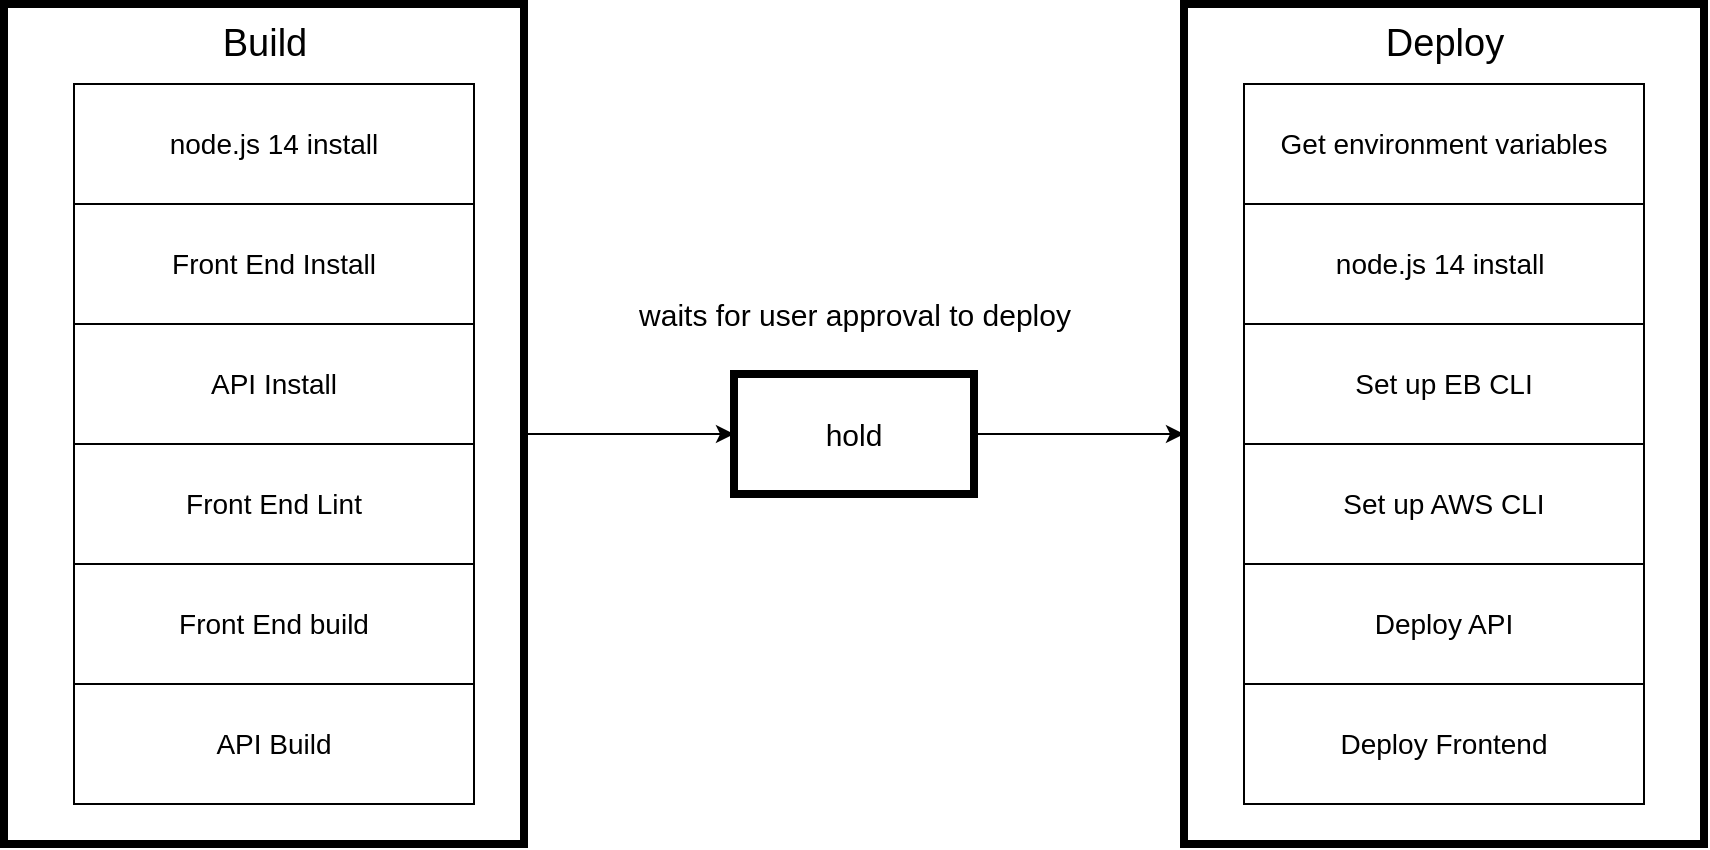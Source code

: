 <mxfile version="20.8.17" type="device"><diagram name="Page-1" id="9PTQw1-ysnfO8cv9TTpf"><mxGraphModel dx="2085" dy="646" grid="1" gridSize="10" guides="1" tooltips="1" connect="1" arrows="1" fold="1" page="1" pageScale="1" pageWidth="850" pageHeight="1100" math="0" shadow="0"><root><mxCell id="0"/><mxCell id="1" parent="0"/><mxCell id="wt1e39lO-clv7RnY2tNU-2" value="&lt;font style=&quot;font-size: 14px;&quot;&gt;Front End Install&lt;/font&gt;" style="rounded=0;whiteSpace=wrap;html=1;" vertex="1" parent="1"><mxGeometry x="35" y="140" width="200" height="60" as="geometry"/></mxCell><mxCell id="wt1e39lO-clv7RnY2tNU-3" value="&lt;font style=&quot;font-size: 14px;&quot;&gt;API Install&lt;/font&gt;" style="rounded=0;whiteSpace=wrap;html=1;" vertex="1" parent="1"><mxGeometry x="35" y="200" width="200" height="60" as="geometry"/></mxCell><mxCell id="wt1e39lO-clv7RnY2tNU-4" value="&lt;font style=&quot;font-size: 14px;&quot;&gt;Front End Lint&lt;/font&gt;" style="rounded=0;whiteSpace=wrap;html=1;" vertex="1" parent="1"><mxGeometry x="35" y="260" width="200" height="60" as="geometry"/></mxCell><mxCell id="wt1e39lO-clv7RnY2tNU-11" style="edgeStyle=orthogonalEdgeStyle;rounded=0;orthogonalLoop=1;jettySize=auto;html=1;exitX=1;exitY=0.5;exitDx=0;exitDy=0;entryX=0;entryY=0.5;entryDx=0;entryDy=0;fontSize=15;" edge="1" parent="1" source="wt1e39lO-clv7RnY2tNU-5" target="wt1e39lO-clv7RnY2tNU-10"><mxGeometry relative="1" as="geometry"><Array as="points"><mxPoint x="260" y="255"/></Array></mxGeometry></mxCell><mxCell id="wt1e39lO-clv7RnY2tNU-5" value="" style="rounded=0;whiteSpace=wrap;html=1;fillColor=none;strokeWidth=4;" vertex="1" parent="1"><mxGeometry y="40" width="260" height="420" as="geometry"/></mxCell><mxCell id="wt1e39lO-clv7RnY2tNU-7" value="&lt;font style=&quot;font-size: 14px;&quot;&gt;Front End build&lt;/font&gt;" style="rounded=0;whiteSpace=wrap;html=1;" vertex="1" parent="1"><mxGeometry x="35" y="320" width="200" height="60" as="geometry"/></mxCell><mxCell id="wt1e39lO-clv7RnY2tNU-8" value="&lt;font style=&quot;font-size: 14px;&quot;&gt;API Build&lt;/font&gt;" style="rounded=0;whiteSpace=wrap;html=1;" vertex="1" parent="1"><mxGeometry x="35" y="380" width="200" height="60" as="geometry"/></mxCell><mxCell id="wt1e39lO-clv7RnY2tNU-9" value="&lt;font style=&quot;font-size: 19px;&quot;&gt;Build&lt;/font&gt;" style="text;html=1;align=center;verticalAlign=middle;resizable=0;points=[];autosize=1;strokeColor=none;fillColor=none;strokeWidth=13;" vertex="1" parent="1"><mxGeometry x="95" y="40" width="70" height="40" as="geometry"/></mxCell><mxCell id="wt1e39lO-clv7RnY2tNU-24" style="edgeStyle=orthogonalEdgeStyle;rounded=0;orthogonalLoop=1;jettySize=auto;html=1;exitX=1;exitY=0.5;exitDx=0;exitDy=0;fontSize=14;" edge="1" parent="1" source="wt1e39lO-clv7RnY2tNU-10"><mxGeometry relative="1" as="geometry"><mxPoint x="590" y="255" as="targetPoint"/><Array as="points"><mxPoint x="560" y="255"/><mxPoint x="560" y="255"/></Array></mxGeometry></mxCell><mxCell id="wt1e39lO-clv7RnY2tNU-10" value="&lt;font style=&quot;font-size: 15px;&quot;&gt;hold&lt;/font&gt;" style="rounded=0;whiteSpace=wrap;html=1;strokeWidth=4;fontSize=19;strokeColor=default;fillColor=none;" vertex="1" parent="1"><mxGeometry x="365" y="225" width="120" height="60" as="geometry"/></mxCell><mxCell id="wt1e39lO-clv7RnY2tNU-12" value="waits for user approval to deploy" style="text;html=1;align=center;verticalAlign=middle;resizable=0;points=[];autosize=1;strokeColor=none;fillColor=none;fontSize=15;" vertex="1" parent="1"><mxGeometry x="305" y="180" width="240" height="30" as="geometry"/></mxCell><mxCell id="wt1e39lO-clv7RnY2tNU-15" value="&lt;font style=&quot;font-size: 14px;&quot;&gt;node.js 14 install&amp;nbsp;&lt;/font&gt;" style="rounded=0;whiteSpace=wrap;html=1;" vertex="1" parent="1"><mxGeometry x="620" y="140" width="200" height="60" as="geometry"/></mxCell><mxCell id="wt1e39lO-clv7RnY2tNU-16" value="&lt;font style=&quot;font-size: 14px;&quot;&gt;node.js 14 install&lt;/font&gt;" style="rounded=0;whiteSpace=wrap;html=1;" vertex="1" parent="1"><mxGeometry x="35" y="80" width="200" height="60" as="geometry"/></mxCell><mxCell id="wt1e39lO-clv7RnY2tNU-18" value="&lt;font style=&quot;font-size: 14px;&quot;&gt;Set up EB CLI&lt;/font&gt;" style="rounded=0;whiteSpace=wrap;html=1;" vertex="1" parent="1"><mxGeometry x="620" y="200" width="200" height="60" as="geometry"/></mxCell><mxCell id="wt1e39lO-clv7RnY2tNU-19" value="&lt;font style=&quot;font-size: 14px;&quot;&gt;Set up AWS CLI&lt;/font&gt;" style="rounded=0;whiteSpace=wrap;html=1;" vertex="1" parent="1"><mxGeometry x="620" y="260" width="200" height="60" as="geometry"/></mxCell><mxCell id="wt1e39lO-clv7RnY2tNU-20" value="&lt;span style=&quot;font-size: 14px;&quot;&gt;Get environment variables&lt;/span&gt;" style="rounded=0;whiteSpace=wrap;html=1;" vertex="1" parent="1"><mxGeometry x="620" y="80" width="200" height="60" as="geometry"/></mxCell><mxCell id="wt1e39lO-clv7RnY2tNU-21" value="&lt;font style=&quot;font-size: 14px;&quot;&gt;Deploy API&lt;/font&gt;" style="rounded=0;whiteSpace=wrap;html=1;" vertex="1" parent="1"><mxGeometry x="620" y="320" width="200" height="60" as="geometry"/></mxCell><mxCell id="wt1e39lO-clv7RnY2tNU-23" value="&lt;font style=&quot;font-size: 19px;&quot;&gt;Deploy&lt;/font&gt;" style="text;html=1;align=center;verticalAlign=middle;resizable=0;points=[];autosize=1;strokeColor=none;fillColor=none;strokeWidth=13;" vertex="1" parent="1"><mxGeometry x="680" y="40" width="80" height="40" as="geometry"/></mxCell><mxCell id="wt1e39lO-clv7RnY2tNU-25" value="&lt;font style=&quot;font-size: 14px;&quot;&gt;Deploy Frontend&lt;/font&gt;" style="rounded=0;whiteSpace=wrap;html=1;" vertex="1" parent="1"><mxGeometry x="620" y="380" width="200" height="60" as="geometry"/></mxCell><mxCell id="wt1e39lO-clv7RnY2tNU-26" value="" style="rounded=0;whiteSpace=wrap;html=1;fillColor=none;strokeWidth=4;" vertex="1" parent="1"><mxGeometry x="590" y="40" width="260" height="420" as="geometry"/></mxCell></root></mxGraphModel></diagram></mxfile>
